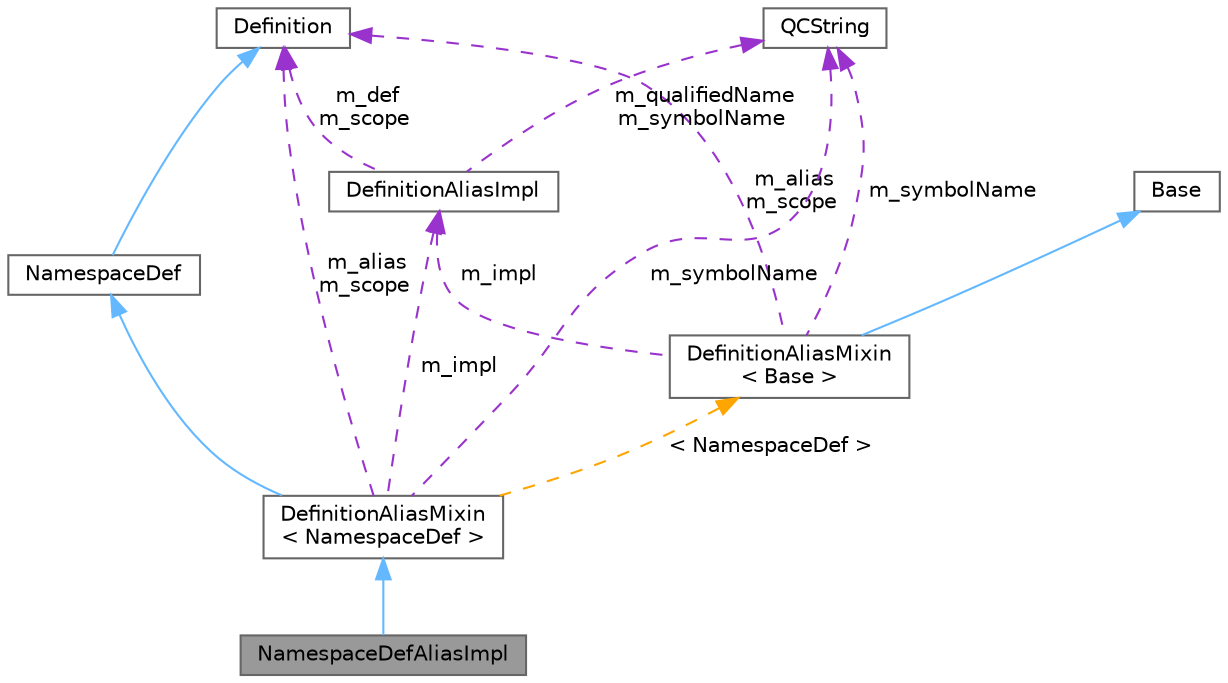 digraph "NamespaceDefAliasImpl"
{
 // INTERACTIVE_SVG=YES
 // LATEX_PDF_SIZE
  bgcolor="transparent";
  edge [fontname=Helvetica,fontsize=10,labelfontname=Helvetica,labelfontsize=10];
  node [fontname=Helvetica,fontsize=10,shape=box,height=0.2,width=0.4];
  Node1 [label="NamespaceDefAliasImpl",height=0.2,width=0.4,color="gray40", fillcolor="grey60", style="filled", fontcolor="black",tooltip=" "];
  Node2 -> Node1 [dir="back",color="steelblue1",style="solid"];
  Node2 [label="DefinitionAliasMixin\l\< NamespaceDef \>",height=0.2,width=0.4,color="gray40", fillcolor="white", style="filled",URL="$d8/d83/class_definition_alias_mixin.html",tooltip=" "];
  Node3 -> Node2 [dir="back",color="steelblue1",style="solid"];
  Node3 [label="NamespaceDef",height=0.2,width=0.4,color="gray40", fillcolor="white", style="filled",URL="$d0/d07/class_namespace_def.html",tooltip="An abstract interface of a namespace symbol."];
  Node4 -> Node3 [dir="back",color="steelblue1",style="solid"];
  Node4 [label="Definition",height=0.2,width=0.4,color="gray40", fillcolor="white", style="filled",URL="$d5/dcc/class_definition.html",tooltip="The common base class of all entity definitions found in the sources."];
  Node5 -> Node2 [dir="back",color="darkorchid3",style="dashed",label=" m_impl" ];
  Node5 [label="DefinitionAliasImpl",height=0.2,width=0.4,color="gray40", fillcolor="white", style="filled",URL="$d0/d58/class_definition_alias_impl.html",tooltip=" "];
  Node4 -> Node5 [dir="back",color="darkorchid3",style="dashed",label=" m_def\nm_scope" ];
  Node6 -> Node5 [dir="back",color="darkorchid3",style="dashed",label=" m_qualifiedName\nm_symbolName" ];
  Node6 [label="QCString",height=0.2,width=0.4,color="gray40", fillcolor="white", style="filled",URL="$d9/d45/class_q_c_string.html",tooltip="This is an alternative implementation of QCString."];
  Node4 -> Node2 [dir="back",color="darkorchid3",style="dashed",label=" m_alias\nm_scope" ];
  Node6 -> Node2 [dir="back",color="darkorchid3",style="dashed",label=" m_symbolName" ];
  Node7 -> Node2 [dir="back",color="orange",style="dashed",label=" \< NamespaceDef \>" ];
  Node7 [label="DefinitionAliasMixin\l\< Base \>",height=0.2,width=0.4,color="gray40", fillcolor="white", style="filled",URL="$d8/d83/class_definition_alias_mixin.html",tooltip=" "];
  Node8 -> Node7 [dir="back",color="steelblue1",style="solid"];
  Node8 [label="Base",height=0.2,width=0.4,color="gray40", fillcolor="white", style="filled",tooltip=" "];
  Node5 -> Node7 [dir="back",color="darkorchid3",style="dashed",label=" m_impl" ];
  Node4 -> Node7 [dir="back",color="darkorchid3",style="dashed",label=" m_alias\nm_scope" ];
  Node6 -> Node7 [dir="back",color="darkorchid3",style="dashed",label=" m_symbolName" ];
}
